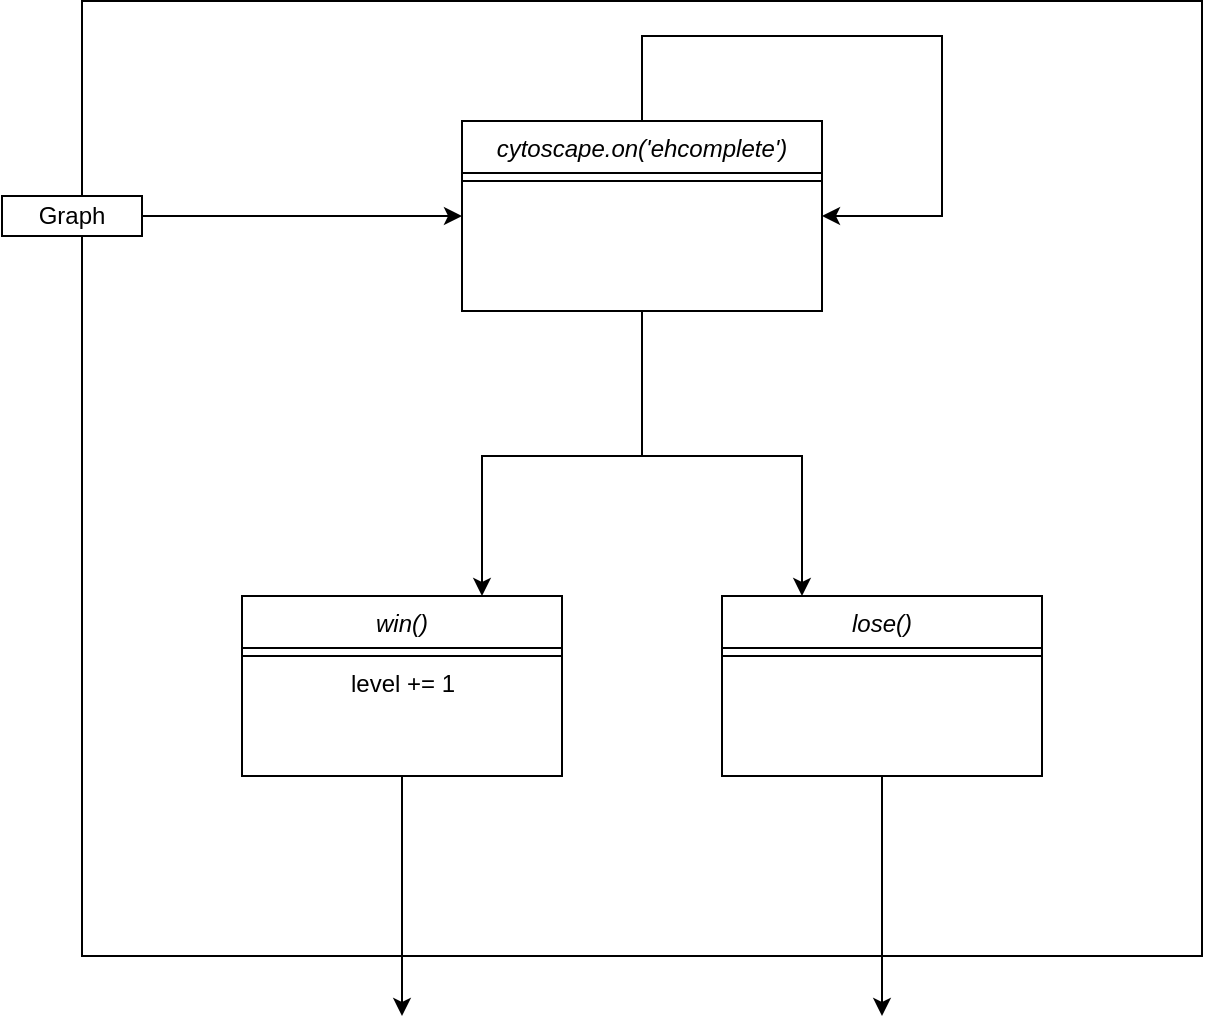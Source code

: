 <mxfile version="14.4.2" type="github">
  <diagram id="Qnxk7JxXng8Z7GRGKCTV" name="Page-1">
    <mxGraphModel dx="1422" dy="762" grid="1" gridSize="10" guides="1" tooltips="1" connect="1" arrows="1" fold="1" page="1" pageScale="1" pageWidth="827" pageHeight="1169" math="0" shadow="0">
      <root>
        <mxCell id="0" />
        <mxCell id="1" parent="0" />
        <mxCell id="Y6tv02PEpd7BJLRINo3J-15" value="" style="rounded=0;whiteSpace=wrap;html=1;" vertex="1" parent="1">
          <mxGeometry x="120" y="62.5" width="560" height="477.5" as="geometry" />
        </mxCell>
        <mxCell id="Y6tv02PEpd7BJLRINo3J-4" style="edgeStyle=orthogonalEdgeStyle;rounded=0;orthogonalLoop=1;jettySize=auto;html=1;entryX=0;entryY=0.5;entryDx=0;entryDy=0;" edge="1" parent="1" source="Y6tv02PEpd7BJLRINo3J-1" target="Y6tv02PEpd7BJLRINo3J-2">
          <mxGeometry relative="1" as="geometry" />
        </mxCell>
        <mxCell id="Y6tv02PEpd7BJLRINo3J-1" value="Graph" style="rounded=0;whiteSpace=wrap;html=1;" vertex="1" parent="1">
          <mxGeometry x="80" y="160" width="70" height="20" as="geometry" />
        </mxCell>
        <mxCell id="Y6tv02PEpd7BJLRINo3J-5" style="edgeStyle=orthogonalEdgeStyle;rounded=0;orthogonalLoop=1;jettySize=auto;html=1;entryX=1;entryY=0.5;entryDx=0;entryDy=0;" edge="1" parent="1" source="Y6tv02PEpd7BJLRINo3J-2" target="Y6tv02PEpd7BJLRINo3J-2">
          <mxGeometry relative="1" as="geometry">
            <mxPoint x="570" y="170" as="targetPoint" />
            <Array as="points">
              <mxPoint x="400" y="80" />
              <mxPoint x="550" y="80" />
              <mxPoint x="550" y="170" />
            </Array>
          </mxGeometry>
        </mxCell>
        <mxCell id="Y6tv02PEpd7BJLRINo3J-6" style="edgeStyle=orthogonalEdgeStyle;rounded=0;orthogonalLoop=1;jettySize=auto;html=1;entryX=0.75;entryY=0;entryDx=0;entryDy=0;" edge="1" parent="1" source="Y6tv02PEpd7BJLRINo3J-2" target="Y6tv02PEpd7BJLRINo3J-8">
          <mxGeometry relative="1" as="geometry">
            <mxPoint x="320" y="400" as="targetPoint" />
            <Array as="points">
              <mxPoint x="400" y="290" />
              <mxPoint x="320" y="290" />
            </Array>
          </mxGeometry>
        </mxCell>
        <mxCell id="Y6tv02PEpd7BJLRINo3J-7" style="edgeStyle=orthogonalEdgeStyle;rounded=0;orthogonalLoop=1;jettySize=auto;html=1;entryX=0.25;entryY=0;entryDx=0;entryDy=0;" edge="1" parent="1" source="Y6tv02PEpd7BJLRINo3J-2" target="Y6tv02PEpd7BJLRINo3J-10">
          <mxGeometry relative="1" as="geometry">
            <mxPoint x="480" y="400" as="targetPoint" />
            <Array as="points">
              <mxPoint x="400" y="290" />
              <mxPoint x="480" y="290" />
            </Array>
          </mxGeometry>
        </mxCell>
        <mxCell id="Y6tv02PEpd7BJLRINo3J-2" value="cytoscape.on(&#39;ehcomplete&#39;)" style="swimlane;fontStyle=2;align=center;verticalAlign=top;childLayout=stackLayout;horizontal=1;startSize=26;horizontalStack=0;resizeParent=1;resizeLast=0;collapsible=1;marginBottom=0;rounded=0;shadow=0;strokeWidth=1;" vertex="1" parent="1">
          <mxGeometry x="310" y="122.5" width="180" height="95" as="geometry">
            <mxRectangle x="240" y="125" width="160" height="26" as="alternateBounds" />
          </mxGeometry>
        </mxCell>
        <mxCell id="Y6tv02PEpd7BJLRINo3J-3" value="" style="line;html=1;strokeWidth=1;align=left;verticalAlign=middle;spacingTop=-1;spacingLeft=3;spacingRight=3;rotatable=0;labelPosition=right;points=[];portConstraint=eastwest;" vertex="1" parent="Y6tv02PEpd7BJLRINo3J-2">
          <mxGeometry y="26" width="180" height="8" as="geometry" />
        </mxCell>
        <mxCell id="Y6tv02PEpd7BJLRINo3J-13" style="edgeStyle=orthogonalEdgeStyle;rounded=0;orthogonalLoop=1;jettySize=auto;html=1;" edge="1" parent="1" source="Y6tv02PEpd7BJLRINo3J-8">
          <mxGeometry relative="1" as="geometry">
            <mxPoint x="280" y="570" as="targetPoint" />
          </mxGeometry>
        </mxCell>
        <mxCell id="Y6tv02PEpd7BJLRINo3J-8" value="win()" style="swimlane;fontStyle=2;align=center;verticalAlign=top;childLayout=stackLayout;horizontal=1;startSize=26;horizontalStack=0;resizeParent=1;resizeLast=0;collapsible=1;marginBottom=0;rounded=0;shadow=0;strokeWidth=1;" vertex="1" parent="1">
          <mxGeometry x="200" y="360" width="160" height="90" as="geometry">
            <mxRectangle x="120" y="80" width="160" height="26" as="alternateBounds" />
          </mxGeometry>
        </mxCell>
        <mxCell id="Y6tv02PEpd7BJLRINo3J-9" value="" style="line;html=1;strokeWidth=1;align=left;verticalAlign=middle;spacingTop=-1;spacingLeft=3;spacingRight=3;rotatable=0;labelPosition=right;points=[];portConstraint=eastwest;" vertex="1" parent="Y6tv02PEpd7BJLRINo3J-8">
          <mxGeometry y="26" width="160" height="8" as="geometry" />
        </mxCell>
        <mxCell id="Y6tv02PEpd7BJLRINo3J-12" value="level += 1" style="text;html=1;align=center;verticalAlign=middle;resizable=0;points=[];autosize=1;" vertex="1" parent="Y6tv02PEpd7BJLRINo3J-8">
          <mxGeometry y="34" width="160" height="20" as="geometry" />
        </mxCell>
        <mxCell id="Y6tv02PEpd7BJLRINo3J-14" style="edgeStyle=orthogonalEdgeStyle;rounded=0;orthogonalLoop=1;jettySize=auto;html=1;" edge="1" parent="1" source="Y6tv02PEpd7BJLRINo3J-10">
          <mxGeometry relative="1" as="geometry">
            <mxPoint x="520" y="570" as="targetPoint" />
          </mxGeometry>
        </mxCell>
        <mxCell id="Y6tv02PEpd7BJLRINo3J-10" value="lose()" style="swimlane;fontStyle=2;align=center;verticalAlign=top;childLayout=stackLayout;horizontal=1;startSize=26;horizontalStack=0;resizeParent=1;resizeLast=0;collapsible=1;marginBottom=0;rounded=0;shadow=0;strokeWidth=1;" vertex="1" parent="1">
          <mxGeometry x="440" y="360" width="160" height="90" as="geometry">
            <mxRectangle x="120" y="80" width="160" height="26" as="alternateBounds" />
          </mxGeometry>
        </mxCell>
        <mxCell id="Y6tv02PEpd7BJLRINo3J-11" value="" style="line;html=1;strokeWidth=1;align=left;verticalAlign=middle;spacingTop=-1;spacingLeft=3;spacingRight=3;rotatable=0;labelPosition=right;points=[];portConstraint=eastwest;" vertex="1" parent="Y6tv02PEpd7BJLRINo3J-10">
          <mxGeometry y="26" width="160" height="8" as="geometry" />
        </mxCell>
      </root>
    </mxGraphModel>
  </diagram>
</mxfile>

